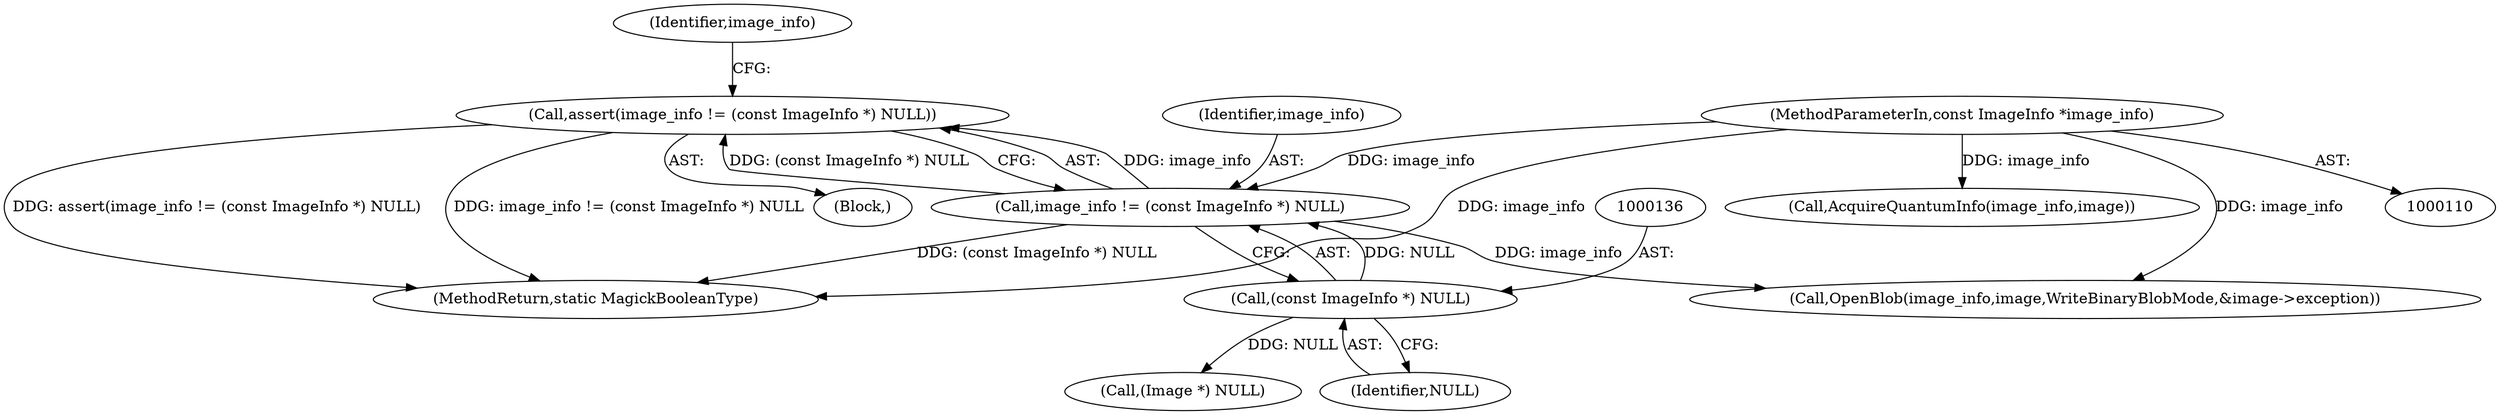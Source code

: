 digraph "0_ImageMagick_424d40ebfcde48bb872eba75179d3d73704fdf1f_0@API" {
"1000132" [label="(Call,assert(image_info != (const ImageInfo *) NULL))"];
"1000133" [label="(Call,image_info != (const ImageInfo *) NULL)"];
"1000111" [label="(MethodParameterIn,const ImageInfo *image_info)"];
"1000135" [label="(Call,(const ImageInfo *) NULL)"];
"1000147" [label="(Call,(Image *) NULL)"];
"1000137" [label="(Identifier,NULL)"];
"1000134" [label="(Identifier,image_info)"];
"1000111" [label="(MethodParameterIn,const ImageInfo *image_info)"];
"1001223" [label="(MethodReturn,static MagickBooleanType)"];
"1000133" [label="(Call,image_info != (const ImageInfo *) NULL)"];
"1000113" [label="(Block,)"];
"1000141" [label="(Identifier,image_info)"];
"1000132" [label="(Call,assert(image_info != (const ImageInfo *) NULL))"];
"1000135" [label="(Call,(const ImageInfo *) NULL)"];
"1000173" [label="(Call,OpenBlob(image_info,image,WriteBinaryBlobMode,&image->exception))"];
"1000703" [label="(Call,AcquireQuantumInfo(image_info,image))"];
"1000132" -> "1000113"  [label="AST: "];
"1000132" -> "1000133"  [label="CFG: "];
"1000133" -> "1000132"  [label="AST: "];
"1000141" -> "1000132"  [label="CFG: "];
"1000132" -> "1001223"  [label="DDG: assert(image_info != (const ImageInfo *) NULL)"];
"1000132" -> "1001223"  [label="DDG: image_info != (const ImageInfo *) NULL"];
"1000133" -> "1000132"  [label="DDG: image_info"];
"1000133" -> "1000132"  [label="DDG: (const ImageInfo *) NULL"];
"1000133" -> "1000135"  [label="CFG: "];
"1000134" -> "1000133"  [label="AST: "];
"1000135" -> "1000133"  [label="AST: "];
"1000133" -> "1001223"  [label="DDG: (const ImageInfo *) NULL"];
"1000111" -> "1000133"  [label="DDG: image_info"];
"1000135" -> "1000133"  [label="DDG: NULL"];
"1000133" -> "1000173"  [label="DDG: image_info"];
"1000111" -> "1000110"  [label="AST: "];
"1000111" -> "1001223"  [label="DDG: image_info"];
"1000111" -> "1000173"  [label="DDG: image_info"];
"1000111" -> "1000703"  [label="DDG: image_info"];
"1000135" -> "1000137"  [label="CFG: "];
"1000136" -> "1000135"  [label="AST: "];
"1000137" -> "1000135"  [label="AST: "];
"1000135" -> "1000147"  [label="DDG: NULL"];
}
